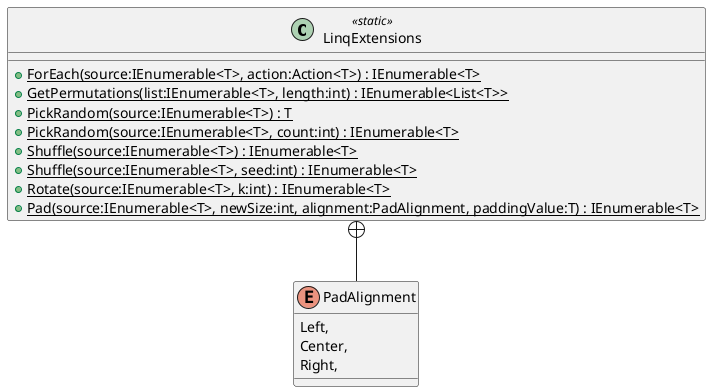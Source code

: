 @startuml
class LinqExtensions <<static>> {
    + {static} ForEach(source:IEnumerable<T>, action:Action<T>) : IEnumerable<T>
    + {static} GetPermutations(list:IEnumerable<T>, length:int) : IEnumerable<List<T>>
    + {static} PickRandom(source:IEnumerable<T>) : T
    + {static} PickRandom(source:IEnumerable<T>, count:int) : IEnumerable<T>
    + {static} Shuffle(source:IEnumerable<T>) : IEnumerable<T>
    + {static} Shuffle(source:IEnumerable<T>, seed:int) : IEnumerable<T>
    + {static} Rotate(source:IEnumerable<T>, k:int) : IEnumerable<T>
    + {static} Pad(source:IEnumerable<T>, newSize:int, alignment:PadAlignment, paddingValue:T) : IEnumerable<T>
}
enum PadAlignment {
    Left,
    Center,
    Right,
}
LinqExtensions +-- PadAlignment
@enduml
